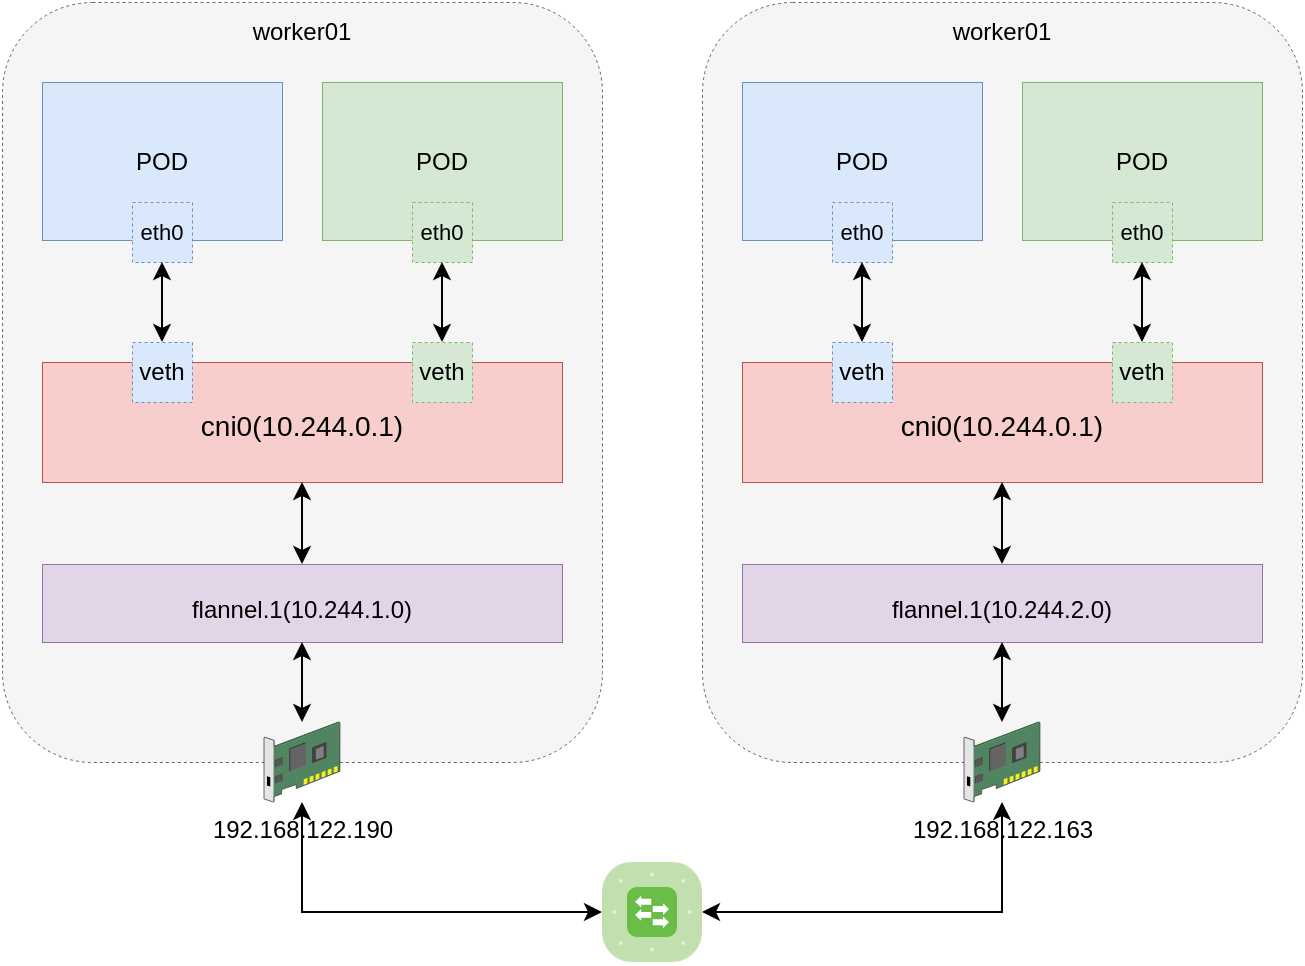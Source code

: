 <mxfile version="21.2.1" type="github">
  <diagram name="Page-1" id="e3a06f82-3646-2815-327d-82caf3d4e204">
    <mxGraphModel dx="1226" dy="678" grid="1" gridSize="10" guides="1" tooltips="1" connect="1" arrows="1" fold="1" page="1" pageScale="1.5" pageWidth="1169" pageHeight="826" background="none" math="0" shadow="0">
      <root>
        <mxCell id="0" style=";html=1;" />
        <mxCell id="1" style=";html=1;" parent="0" />
        <mxCell id="sc8MJLwOmtzSrlmjD8fI-22" value="" style="rounded=1;whiteSpace=wrap;html=1;strokeWidth=0.5;dashed=1;fillColor=#f5f5f5;fontColor=#333333;strokeColor=#666666;" parent="1" vertex="1">
          <mxGeometry x="90" y="120" width="300" height="380" as="geometry" />
        </mxCell>
        <mxCell id="sc8MJLwOmtzSrlmjD8fI-8" value="POD" style="rounded=0;whiteSpace=wrap;html=1;strokeWidth=0.5;fillColor=#dae8fc;strokeColor=#6c8ebf;" parent="1" vertex="1">
          <mxGeometry x="110" y="160" width="120" height="79" as="geometry" />
        </mxCell>
        <mxCell id="6a7d8f32e03d9370-61" value="&lt;div&gt;&lt;br&gt;&lt;/div&gt;&lt;div&gt;cni0(10.244.0.1)&lt;/div&gt;" style="whiteSpace=wrap;html=1;fillColor=#f8cecc;fontSize=14;strokeColor=#b85450;verticalAlign=top;strokeWidth=0.5;" parent="1" vertex="1">
          <mxGeometry x="110" y="300" width="260" height="60" as="geometry" />
        </mxCell>
        <mxCell id="sc8MJLwOmtzSrlmjD8fI-23" value="worker01" style="text;html=1;strokeColor=none;fillColor=none;align=center;verticalAlign=middle;whiteSpace=wrap;rounded=0;" parent="1" vertex="1">
          <mxGeometry x="210" y="120" width="60" height="30" as="geometry" />
        </mxCell>
        <mxCell id="sc8MJLwOmtzSrlmjD8fI-26" value="192.168.122.190" style="shadow=0;dashed=0;html=1;labelPosition=center;verticalLabelPosition=bottom;verticalAlign=top;align=center;outlineConnect=0;shape=mxgraph.veeam.3d.network_card;" parent="1" vertex="1">
          <mxGeometry x="221" y="480" width="38" height="40" as="geometry" />
        </mxCell>
        <mxCell id="GQ9nSxZWVriDuMtLlA-Z-1" value="POD" style="rounded=0;whiteSpace=wrap;html=1;strokeWidth=0.5;fillColor=#d5e8d4;strokeColor=#82b366;" parent="1" vertex="1">
          <mxGeometry x="250" y="160" width="120" height="79" as="geometry" />
        </mxCell>
        <mxCell id="GQ9nSxZWVriDuMtLlA-Z-3" value="&lt;font style=&quot;font-size: 11px;&quot;&gt;eth0&lt;/font&gt;" style="rounded=0;whiteSpace=wrap;html=1;strokeWidth=0.5;fillColor=#dae8fc;strokeColor=#6c8ebf;dashed=1;" parent="1" vertex="1">
          <mxGeometry x="155" y="220" width="30" height="30" as="geometry" />
        </mxCell>
        <mxCell id="GQ9nSxZWVriDuMtLlA-Z-8" value="veth" style="rounded=0;whiteSpace=wrap;html=1;strokeWidth=0.5;fillColor=#dae8fc;strokeColor=#6c8ebf;dashed=1;" parent="1" vertex="1">
          <mxGeometry x="155" y="290" width="30" height="30" as="geometry" />
        </mxCell>
        <mxCell id="GQ9nSxZWVriDuMtLlA-Z-10" value="" style="endArrow=classic;startArrow=classic;html=1;rounded=0;entryX=0.5;entryY=1;entryDx=0;entryDy=0;exitX=0.5;exitY=0;exitDx=0;exitDy=0;" parent="1" source="GQ9nSxZWVriDuMtLlA-Z-8" target="GQ9nSxZWVriDuMtLlA-Z-3" edge="1">
          <mxGeometry width="50" height="50" relative="1" as="geometry">
            <mxPoint x="-120" y="380" as="sourcePoint" />
            <mxPoint x="-70" y="330" as="targetPoint" />
          </mxGeometry>
        </mxCell>
        <mxCell id="GQ9nSxZWVriDuMtLlA-Z-11" value="&lt;font style=&quot;font-size: 11px;&quot;&gt;eth0&lt;/font&gt;" style="rounded=0;whiteSpace=wrap;html=1;strokeWidth=0.5;fillColor=#d5e8d4;strokeColor=#82b366;dashed=1;" parent="1" vertex="1">
          <mxGeometry x="295" y="220" width="30" height="30" as="geometry" />
        </mxCell>
        <mxCell id="GQ9nSxZWVriDuMtLlA-Z-13" value="veth" style="rounded=0;whiteSpace=wrap;html=1;strokeWidth=0.5;fillColor=#d5e8d4;strokeColor=#82b366;dashed=1;" parent="1" vertex="1">
          <mxGeometry x="295" y="290" width="30" height="30" as="geometry" />
        </mxCell>
        <mxCell id="GQ9nSxZWVriDuMtLlA-Z-14" value="" style="endArrow=classic;startArrow=classic;html=1;rounded=0;entryX=0.5;entryY=1;entryDx=0;entryDy=0;exitX=0.5;exitY=0;exitDx=0;exitDy=0;" parent="1" source="GQ9nSxZWVriDuMtLlA-Z-13" target="GQ9nSxZWVriDuMtLlA-Z-11" edge="1">
          <mxGeometry width="50" height="50" relative="1" as="geometry">
            <mxPoint x="-100" y="370" as="sourcePoint" />
            <mxPoint x="-50" y="320" as="targetPoint" />
          </mxGeometry>
        </mxCell>
        <mxCell id="XjlNCTNv254b6shq8vdB-21" value="" style="whiteSpace=wrap;html=1;fillColor=#e1d5e7;fontSize=14;strokeColor=#9673a6;verticalAlign=top;strokeWidth=0.5;" vertex="1" parent="1">
          <mxGeometry x="110" y="401" width="260" height="39" as="geometry" />
        </mxCell>
        <mxCell id="XjlNCTNv254b6shq8vdB-22" value="&lt;div&gt;&lt;br&gt;&lt;/div&gt;&lt;div&gt;flannel.1(10.244.1.0)&lt;/div&gt;" style="text;html=1;strokeColor=none;fillColor=none;align=center;verticalAlign=middle;whiteSpace=wrap;rounded=0;" vertex="1" parent="1">
          <mxGeometry x="210" y="411" width="60" height="10" as="geometry" />
        </mxCell>
        <mxCell id="XjlNCTNv254b6shq8vdB-24" value="" style="rounded=1;whiteSpace=wrap;html=1;strokeWidth=0.5;dashed=1;fillColor=#f5f5f5;fontColor=#333333;strokeColor=#666666;" vertex="1" parent="1">
          <mxGeometry x="440" y="120" width="300" height="380" as="geometry" />
        </mxCell>
        <mxCell id="XjlNCTNv254b6shq8vdB-25" value="POD" style="rounded=0;whiteSpace=wrap;html=1;strokeWidth=0.5;fillColor=#dae8fc;strokeColor=#6c8ebf;" vertex="1" parent="1">
          <mxGeometry x="460" y="160" width="120" height="79" as="geometry" />
        </mxCell>
        <mxCell id="XjlNCTNv254b6shq8vdB-26" value="&lt;div&gt;&lt;br&gt;&lt;/div&gt;&lt;div&gt;cni0(10.244.0.1)&lt;/div&gt;" style="whiteSpace=wrap;html=1;fillColor=#f8cecc;fontSize=14;strokeColor=#b85450;verticalAlign=top;strokeWidth=0.5;" vertex="1" parent="1">
          <mxGeometry x="460" y="300" width="260" height="60" as="geometry" />
        </mxCell>
        <mxCell id="XjlNCTNv254b6shq8vdB-27" value="worker01" style="text;html=1;strokeColor=none;fillColor=none;align=center;verticalAlign=middle;whiteSpace=wrap;rounded=0;" vertex="1" parent="1">
          <mxGeometry x="560" y="120" width="60" height="30" as="geometry" />
        </mxCell>
        <mxCell id="XjlNCTNv254b6shq8vdB-28" value="192.168.122.163" style="shadow=0;dashed=0;html=1;labelPosition=center;verticalLabelPosition=bottom;verticalAlign=top;align=center;outlineConnect=0;shape=mxgraph.veeam.3d.network_card;" vertex="1" parent="1">
          <mxGeometry x="571" y="480" width="38" height="40" as="geometry" />
        </mxCell>
        <mxCell id="XjlNCTNv254b6shq8vdB-29" value="POD" style="rounded=0;whiteSpace=wrap;html=1;strokeWidth=0.5;fillColor=#d5e8d4;strokeColor=#82b366;" vertex="1" parent="1">
          <mxGeometry x="600" y="160" width="120" height="79" as="geometry" />
        </mxCell>
        <mxCell id="XjlNCTNv254b6shq8vdB-30" value="&lt;font style=&quot;font-size: 11px;&quot;&gt;eth0&lt;/font&gt;" style="rounded=0;whiteSpace=wrap;html=1;strokeWidth=0.5;fillColor=#dae8fc;strokeColor=#6c8ebf;dashed=1;" vertex="1" parent="1">
          <mxGeometry x="505" y="220" width="30" height="30" as="geometry" />
        </mxCell>
        <mxCell id="XjlNCTNv254b6shq8vdB-31" value="veth" style="rounded=0;whiteSpace=wrap;html=1;strokeWidth=0.5;fillColor=#dae8fc;strokeColor=#6c8ebf;dashed=1;" vertex="1" parent="1">
          <mxGeometry x="505" y="290" width="30" height="30" as="geometry" />
        </mxCell>
        <mxCell id="XjlNCTNv254b6shq8vdB-32" value="" style="endArrow=classic;startArrow=classic;html=1;rounded=0;entryX=0.5;entryY=1;entryDx=0;entryDy=0;exitX=0.5;exitY=0;exitDx=0;exitDy=0;" edge="1" parent="1" source="XjlNCTNv254b6shq8vdB-31" target="XjlNCTNv254b6shq8vdB-30">
          <mxGeometry width="50" height="50" relative="1" as="geometry">
            <mxPoint x="230" y="380" as="sourcePoint" />
            <mxPoint x="280" y="330" as="targetPoint" />
          </mxGeometry>
        </mxCell>
        <mxCell id="XjlNCTNv254b6shq8vdB-33" value="&lt;font style=&quot;font-size: 11px;&quot;&gt;eth0&lt;/font&gt;" style="rounded=0;whiteSpace=wrap;html=1;strokeWidth=0.5;fillColor=#d5e8d4;strokeColor=#82b366;dashed=1;" vertex="1" parent="1">
          <mxGeometry x="645" y="220" width="30" height="30" as="geometry" />
        </mxCell>
        <mxCell id="XjlNCTNv254b6shq8vdB-34" value="veth" style="rounded=0;whiteSpace=wrap;html=1;strokeWidth=0.5;fillColor=#d5e8d4;strokeColor=#82b366;dashed=1;" vertex="1" parent="1">
          <mxGeometry x="645" y="290" width="30" height="30" as="geometry" />
        </mxCell>
        <mxCell id="XjlNCTNv254b6shq8vdB-35" value="" style="endArrow=classic;startArrow=classic;html=1;rounded=0;entryX=0.5;entryY=1;entryDx=0;entryDy=0;exitX=0.5;exitY=0;exitDx=0;exitDy=0;" edge="1" parent="1" source="XjlNCTNv254b6shq8vdB-34" target="XjlNCTNv254b6shq8vdB-33">
          <mxGeometry width="50" height="50" relative="1" as="geometry">
            <mxPoint x="250" y="370" as="sourcePoint" />
            <mxPoint x="300" y="320" as="targetPoint" />
          </mxGeometry>
        </mxCell>
        <mxCell id="XjlNCTNv254b6shq8vdB-36" value="" style="whiteSpace=wrap;html=1;fillColor=#e1d5e7;fontSize=14;strokeColor=#9673a6;verticalAlign=top;strokeWidth=0.5;" vertex="1" parent="1">
          <mxGeometry x="460" y="401" width="260" height="39" as="geometry" />
        </mxCell>
        <mxCell id="XjlNCTNv254b6shq8vdB-37" value="&lt;div&gt;&lt;br&gt;&lt;/div&gt;&lt;div&gt;flannel.1(10.244.2.0)&lt;/div&gt;" style="text;html=1;strokeColor=none;fillColor=none;align=center;verticalAlign=middle;whiteSpace=wrap;rounded=0;" vertex="1" parent="1">
          <mxGeometry x="560" y="411" width="60" height="10" as="geometry" />
        </mxCell>
        <mxCell id="XjlNCTNv254b6shq8vdB-38" value="" style="endArrow=classic;startArrow=classic;html=1;rounded=0;entryX=0.5;entryY=1;entryDx=0;entryDy=0;exitX=0.5;exitY=0;exitDx=0;exitDy=0;" edge="1" parent="1" source="XjlNCTNv254b6shq8vdB-21" target="6a7d8f32e03d9370-61">
          <mxGeometry width="50" height="50" relative="1" as="geometry">
            <mxPoint x="180" y="300" as="sourcePoint" />
            <mxPoint x="180" y="260" as="targetPoint" />
          </mxGeometry>
        </mxCell>
        <mxCell id="XjlNCTNv254b6shq8vdB-39" value="" style="endArrow=classic;startArrow=classic;html=1;rounded=0;entryX=0.5;entryY=1;entryDx=0;entryDy=0;" edge="1" parent="1" source="sc8MJLwOmtzSrlmjD8fI-26" target="XjlNCTNv254b6shq8vdB-21">
          <mxGeometry width="50" height="50" relative="1" as="geometry">
            <mxPoint x="250" y="411" as="sourcePoint" />
            <mxPoint x="250" y="370" as="targetPoint" />
            <Array as="points">
              <mxPoint x="240" y="460" />
            </Array>
          </mxGeometry>
        </mxCell>
        <mxCell id="XjlNCTNv254b6shq8vdB-40" value="" style="endArrow=classic;startArrow=classic;html=1;rounded=0;entryX=0.5;entryY=1;entryDx=0;entryDy=0;" edge="1" parent="1" source="XjlNCTNv254b6shq8vdB-28" target="XjlNCTNv254b6shq8vdB-36">
          <mxGeometry width="50" height="50" relative="1" as="geometry">
            <mxPoint x="270" y="421" as="sourcePoint" />
            <mxPoint x="270" y="380" as="targetPoint" />
          </mxGeometry>
        </mxCell>
        <mxCell id="XjlNCTNv254b6shq8vdB-41" value="" style="endArrow=classic;startArrow=classic;html=1;rounded=0;entryX=0.5;entryY=1;entryDx=0;entryDy=0;exitX=0.5;exitY=0;exitDx=0;exitDy=0;" edge="1" parent="1" source="XjlNCTNv254b6shq8vdB-36" target="XjlNCTNv254b6shq8vdB-26">
          <mxGeometry width="50" height="50" relative="1" as="geometry">
            <mxPoint x="280" y="431" as="sourcePoint" />
            <mxPoint x="280" y="390" as="targetPoint" />
          </mxGeometry>
        </mxCell>
        <mxCell id="XjlNCTNv254b6shq8vdB-59" value="" style="verticalLabelPosition=bottom;sketch=0;html=1;fillColor=#6ABD46;strokeColor=#ffffff;verticalAlign=top;align=center;points=[[0.085,0.085,0],[0.915,0.085,0],[0.915,0.915,0],[0.085,0.915,0],[0.25,0,0],[0.5,0,0],[0.75,0,0],[1,0.25,0],[1,0.5,0],[1,0.75,0],[0.75,1,0],[0.5,1,0],[0.25,1,0],[0,0.75,0],[0,0.5,0],[0,0.25,0]];pointerEvents=1;shape=mxgraph.cisco_safe.compositeIcon;bgIcon=mxgraph.cisco_safe.architecture.generic_appliance;resIcon=mxgraph.cisco_safe.architecture.switch;" vertex="1" parent="1">
          <mxGeometry x="390" y="550" width="50" height="50" as="geometry" />
        </mxCell>
        <mxCell id="XjlNCTNv254b6shq8vdB-61" value="" style="endArrow=classic;startArrow=classic;html=1;rounded=0;exitX=0;exitY=0.5;exitDx=0;exitDy=0;exitPerimeter=0;" edge="1" parent="1" source="XjlNCTNv254b6shq8vdB-59">
          <mxGeometry width="50" height="50" relative="1" as="geometry">
            <mxPoint x="310" y="710" as="sourcePoint" />
            <mxPoint x="240" y="520" as="targetPoint" />
            <Array as="points">
              <mxPoint x="240" y="575" />
            </Array>
          </mxGeometry>
        </mxCell>
        <mxCell id="XjlNCTNv254b6shq8vdB-62" value="" style="endArrow=classic;startArrow=classic;html=1;rounded=0;exitX=1;exitY=0.5;exitDx=0;exitDy=0;exitPerimeter=0;" edge="1" parent="1" source="XjlNCTNv254b6shq8vdB-59" target="XjlNCTNv254b6shq8vdB-28">
          <mxGeometry width="50" height="50" relative="1" as="geometry">
            <mxPoint x="590" y="700" as="sourcePoint" />
            <mxPoint x="640" y="650" as="targetPoint" />
            <Array as="points">
              <mxPoint x="590" y="575" />
            </Array>
          </mxGeometry>
        </mxCell>
      </root>
    </mxGraphModel>
  </diagram>
</mxfile>

